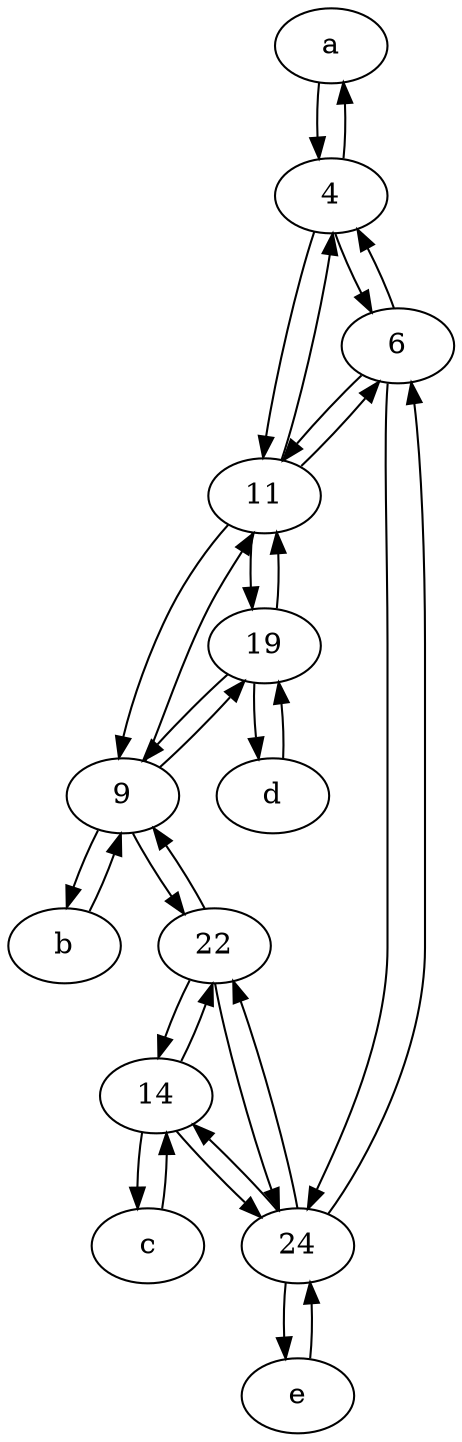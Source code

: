 digraph  {
	a [pos="40,10!"];
	11;
	14;
	6;
	b [pos="50,20!"];
	d [pos="20,30!"];
	c [pos="20,10!"];
	24;
	e [pos="30,50!"];
	9;
	22;
	4;
	19;
	b -> 9;
	24 -> 6;
	22 -> 9;
	11 -> 9;
	11 -> 19;
	d -> 19;
	24 -> 14;
	22 -> 14;
	14 -> 22;
	4 -> a;
	4 -> 11;
	9 -> 22;
	14 -> c;
	a -> 4;
	9 -> b;
	19 -> 9;
	6 -> 4;
	19 -> 11;
	9 -> 19;
	14 -> 24;
	c -> 14;
	11 -> 4;
	e -> 24;
	24 -> e;
	19 -> d;
	11 -> 6;
	22 -> 24;
	4 -> 6;
	24 -> 22;
	9 -> 11;
	6 -> 11;
	6 -> 24;

	}
